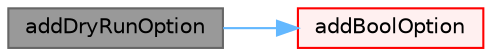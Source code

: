 digraph "addDryRunOption"
{
 // LATEX_PDF_SIZE
  bgcolor="transparent";
  edge [fontname=Helvetica,fontsize=10,labelfontname=Helvetica,labelfontsize=10];
  node [fontname=Helvetica,fontsize=10,shape=box,height=0.2,width=0.4];
  rankdir="LR";
  Node1 [id="Node000001",label="addDryRunOption",height=0.2,width=0.4,color="gray40", fillcolor="grey60", style="filled", fontcolor="black",tooltip=" "];
  Node1 -> Node2 [id="edge1_Node000001_Node000002",color="steelblue1",style="solid",tooltip=" "];
  Node2 [id="Node000002",label="addBoolOption",height=0.2,width=0.4,color="red", fillcolor="#FFF0F0", style="filled",URL="$classFoam_1_1argList.html#aa33f6ce8d65b867d57b291919192ff02",tooltip=" "];
}

